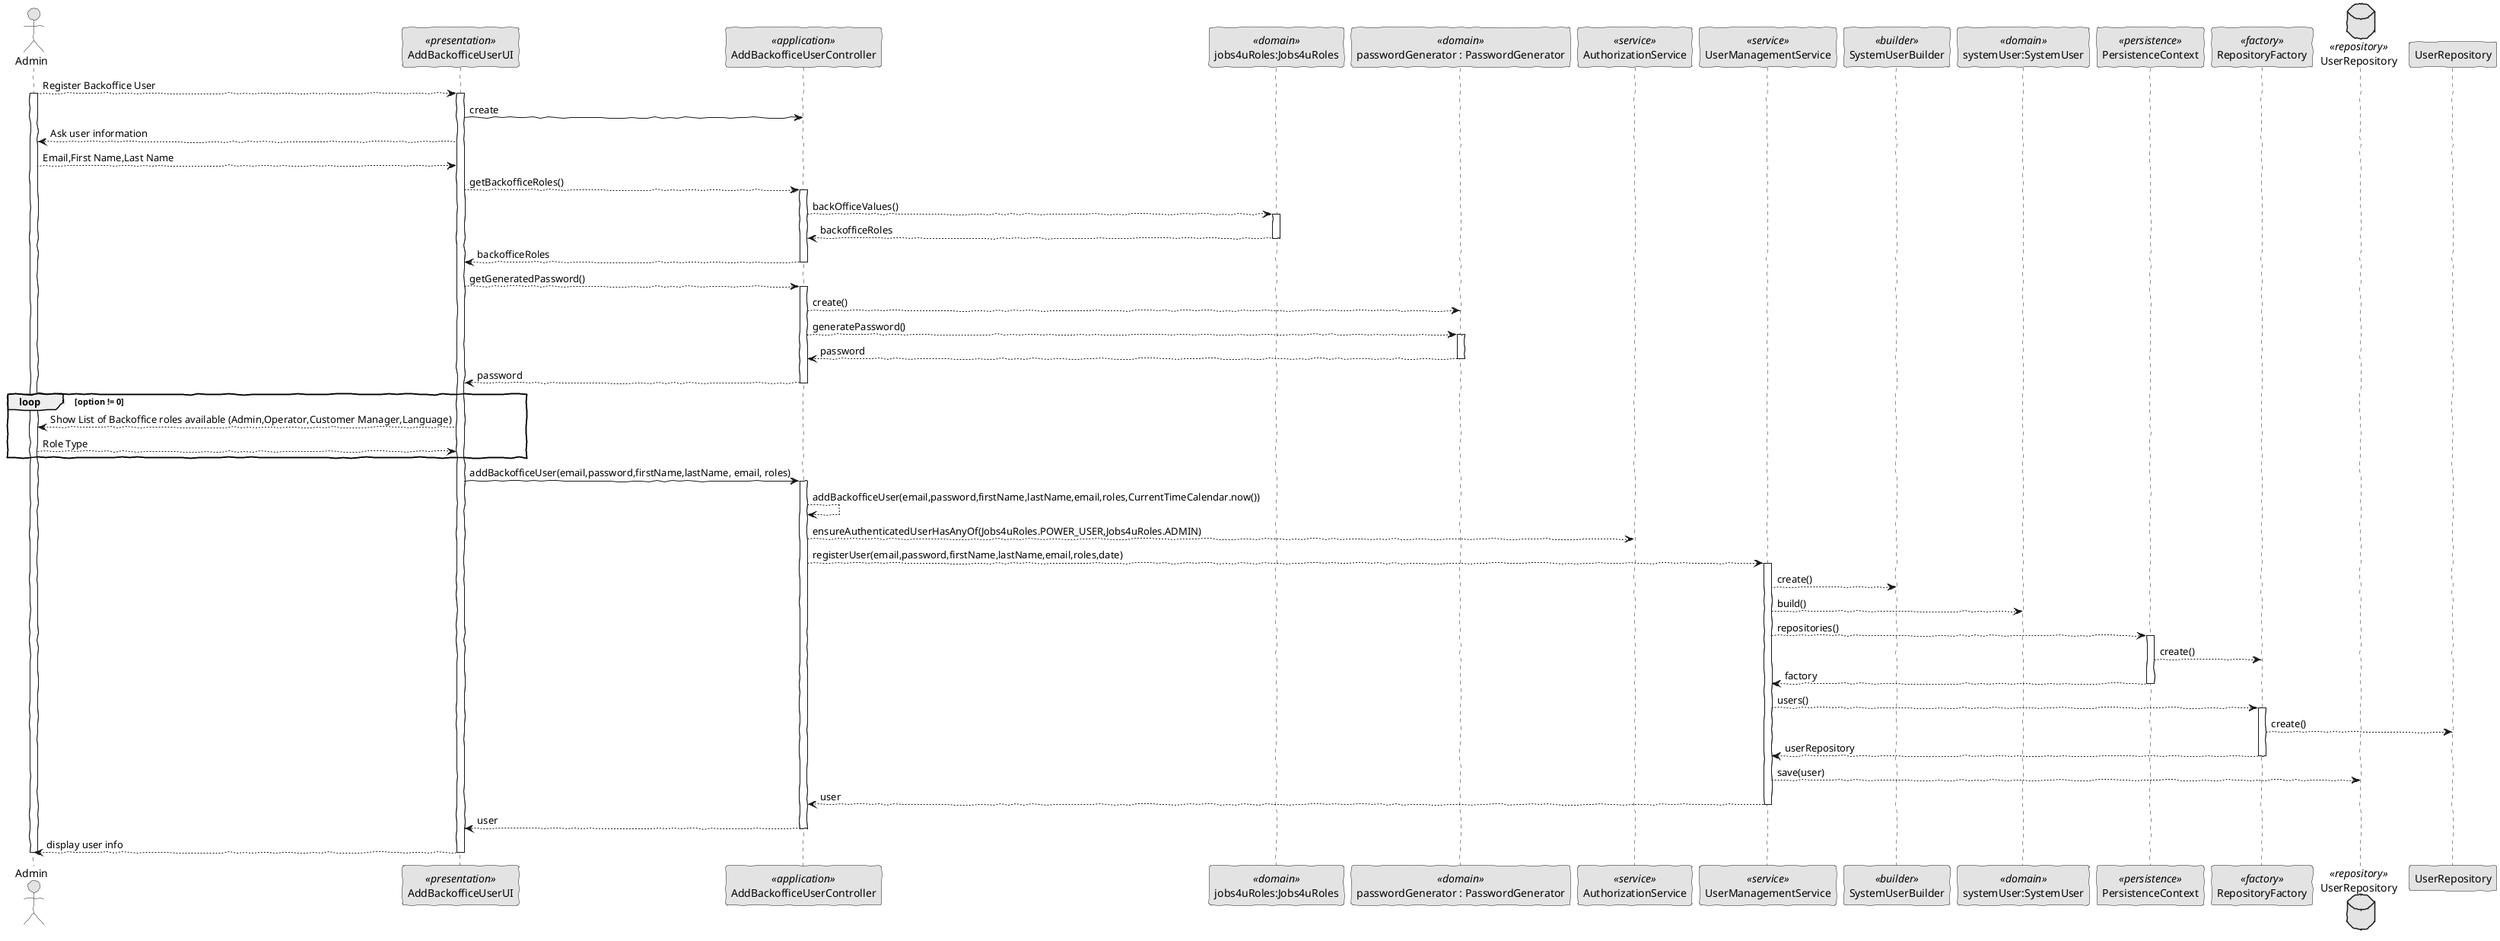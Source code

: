 @startuml
'http://plantuml.com/skinparam.html
skinparam handwritten true
skinparam monochrome true
skinparam packageStyle rect
skinparam defaultFontName FG Virgil
skinparam shadowing false

actor Admin as Actor
participant AddBackofficeUserUI as UI <<presentation>>
participant AddBackofficeUserController as Controller <<application>>
participant "jobs4uRoles:Jobs4uRoles" as Jobs4uRoles <<domain>>
participant "passwordGenerator : PasswordGenerator" as PasswordGenerator<<domain>>
participant AuthorizationService as AuthzService<<service>>
participant UserManagementService as UserService<<service>>
participant SystemUserBuilder as Builder <<builder>>
participant "systemUser:SystemUser" as Domain <<domain>>
participant PersistenceContext as Persistence <<persistence>>
participant RepositoryFactory as Factory <<factory>>
database UserRepository as Repository <<repository>>

Actor --> UI: Register Backoffice User
activate Actor
activate UI

    UI -> Controller: create
    UI --> Actor: Ask user information
    Actor --> UI: Email,First Name,Last Name

        UI --> Controller : getBackofficeRoles()

        activate Controller

        Controller --> Jobs4uRoles : backOfficeValues()

        activate Jobs4uRoles

        Jobs4uRoles --> Controller : backofficeRoles
        deactivate Jobs4uRoles

        Controller --> UI : backofficeRoles
        deactivate Controller


        UI --> Controller : getGeneratedPassword()

        activate Controller

        Controller --> PasswordGenerator : create()

        Controller --> PasswordGenerator : generatePassword()

        activate PasswordGenerator

        PasswordGenerator --> Controller : password
        deactivate PasswordGenerator

        Controller --> UI : password
        deactivate Controller


        loop option != 0

        UI --> Actor: Show List of Backoffice roles available (Admin,Operator,Customer Manager,Language)
        Actor --> UI: Role Type
    end

    UI -> Controller: addBackofficeUser(email,password,firstName,lastName, email, roles)

    activate Controller

    Controller --> Controller : addBackofficeUser(email,password,firstName,lastName,email,roles,CurrentTimeCalendar.now())

    Controller --> AuthzService : ensureAuthenticatedUserHasAnyOf(Jobs4uRoles.POWER_USER,Jobs4uRoles.ADMIN)

    deactivate AuthzService

    Controller --> UserService : registerUser(email,password,firstName,lastName,email,roles,date)

    activate UserService

    UserService --> Builder : create()

    UserService --> Domain : build()

    UserService --> Persistence : repositories()
    activate Persistence

    Persistence --> Factory : create()

    Persistence --> UserService : factory
    deactivate Persistence

    UserService --> Factory : users()
    activate Factory

    Factory --> UserRepository : create()

    Factory --> UserService : userRepository
    deactivate Factory

    UserService --> Repository : save(user)

    UserService --> Controller : user
    deactivate UserService

    Controller --> UI : user
    deactivate Controller

    UI--> Actor : display user info

deactivate UI
deactivate Actor
@enduml